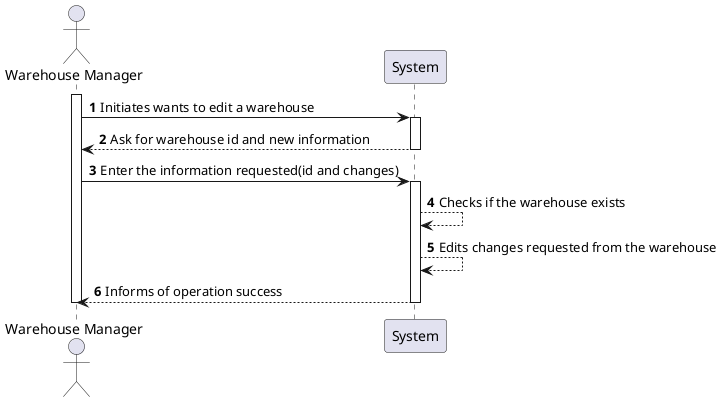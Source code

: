 @startuml USA04
'https://plantuml.com/sequence-diagram

autonumber
actor "Warehouse Manager" as WM
participant "System" as S

activate WM
WM -> S : Initiates wants to edit a warehouse
activate S

S --> WM : Ask for warehouse id and new information
deactivate S

WM -> S : Enter the information requested(id and changes)
activate S
S --> S: Checks if the warehouse exists
S --> S: Edits changes requested from the warehouse
S --> WM : Informs of operation success
deactivate S

deactivate WM

@enduml